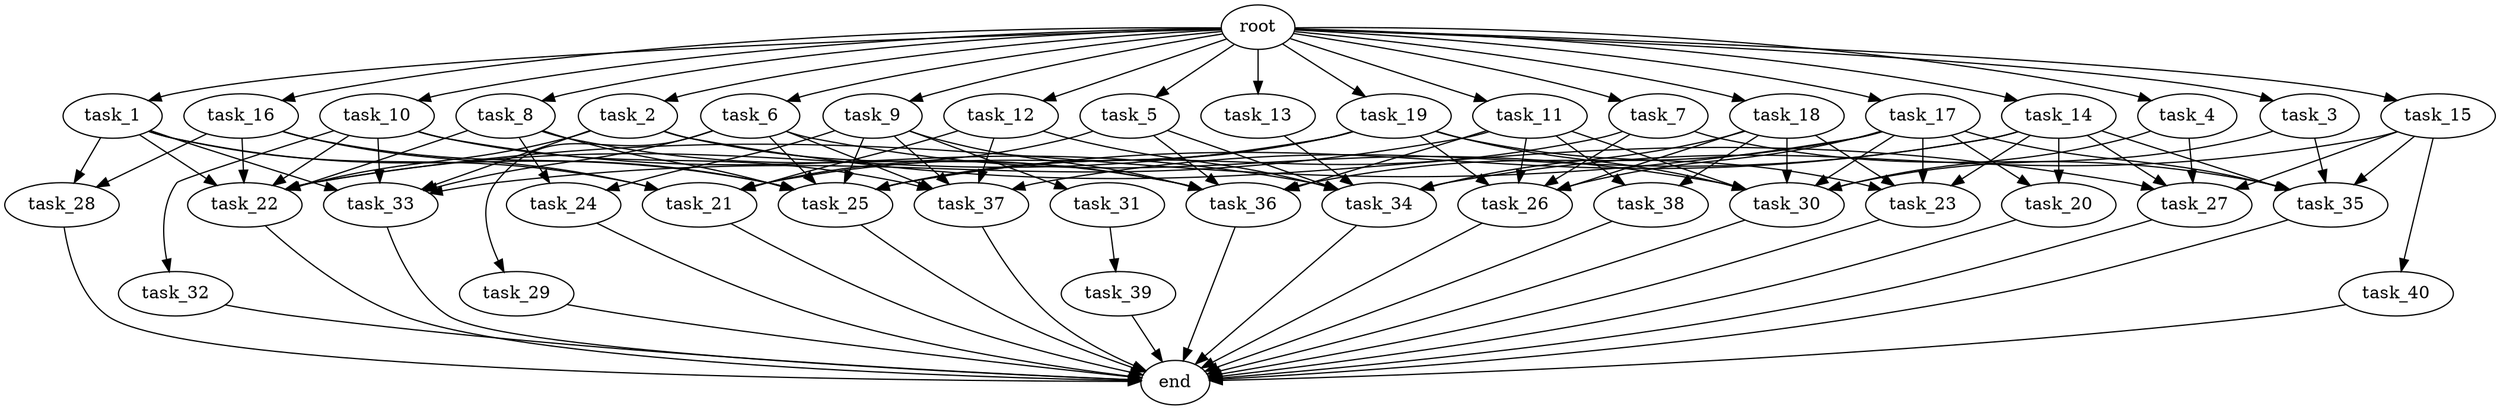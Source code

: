 digraph G {
  root [size="0.000000e+00"];
  task_1 [size="5.297375e+08"];
  task_2 [size="6.423506e+09"];
  task_3 [size="6.517327e+09"];
  task_4 [size="2.399363e+07"];
  task_5 [size="8.637385e+09"];
  task_6 [size="8.219859e+09"];
  task_7 [size="6.565800e+09"];
  task_8 [size="2.444667e+09"];
  task_9 [size="8.086547e+09"];
  task_10 [size="7.219479e+08"];
  task_11 [size="9.420715e+09"];
  task_12 [size="1.792879e+09"];
  task_13 [size="7.430717e+09"];
  task_14 [size="1.233616e+08"];
  task_15 [size="3.333705e+08"];
  task_16 [size="1.847677e+09"];
  task_17 [size="5.432441e+08"];
  task_18 [size="9.589417e+09"];
  task_19 [size="4.317940e+09"];
  task_20 [size="3.353071e+09"];
  task_21 [size="6.470672e+09"];
  task_22 [size="9.423867e+09"];
  task_23 [size="9.099626e+09"];
  task_24 [size="1.896500e+08"];
  task_25 [size="3.265083e+09"];
  task_26 [size="8.309593e+09"];
  task_27 [size="1.682829e+09"];
  task_28 [size="7.409264e+09"];
  task_29 [size="9.592805e+08"];
  task_30 [size="7.882825e+09"];
  task_31 [size="2.740577e+08"];
  task_32 [size="4.089168e+09"];
  task_33 [size="3.676452e+08"];
  task_34 [size="3.151056e+09"];
  task_35 [size="2.561689e+09"];
  task_36 [size="7.385615e+09"];
  task_37 [size="5.664332e+09"];
  task_38 [size="1.919140e+08"];
  task_39 [size="9.831056e+09"];
  task_40 [size="4.018552e+09"];
  end [size="0.000000e+00"];

  root -> task_1 [size="1.000000e-12"];
  root -> task_2 [size="1.000000e-12"];
  root -> task_3 [size="1.000000e-12"];
  root -> task_4 [size="1.000000e-12"];
  root -> task_5 [size="1.000000e-12"];
  root -> task_6 [size="1.000000e-12"];
  root -> task_7 [size="1.000000e-12"];
  root -> task_8 [size="1.000000e-12"];
  root -> task_9 [size="1.000000e-12"];
  root -> task_10 [size="1.000000e-12"];
  root -> task_11 [size="1.000000e-12"];
  root -> task_12 [size="1.000000e-12"];
  root -> task_13 [size="1.000000e-12"];
  root -> task_14 [size="1.000000e-12"];
  root -> task_15 [size="1.000000e-12"];
  root -> task_16 [size="1.000000e-12"];
  root -> task_17 [size="1.000000e-12"];
  root -> task_18 [size="1.000000e-12"];
  root -> task_19 [size="1.000000e-12"];
  task_1 -> task_21 [size="1.294134e+08"];
  task_1 -> task_22 [size="1.346267e+08"];
  task_1 -> task_25 [size="4.081354e+07"];
  task_1 -> task_28 [size="3.704632e+08"];
  task_1 -> task_33 [size="7.352903e+06"];
  task_2 -> task_22 [size="1.346267e+08"];
  task_2 -> task_27 [size="4.207071e+07"];
  task_2 -> task_33 [size="7.352903e+06"];
  task_2 -> task_36 [size="1.230936e+08"];
  task_3 -> task_30 [size="1.126118e+08"];
  task_3 -> task_35 [size="5.123379e+07"];
  task_4 -> task_27 [size="4.207071e+07"];
  task_4 -> task_30 [size="1.126118e+08"];
  task_5 -> task_21 [size="1.294134e+08"];
  task_5 -> task_34 [size="5.251760e+07"];
  task_5 -> task_36 [size="1.230936e+08"];
  task_6 -> task_25 [size="4.081354e+07"];
  task_6 -> task_29 [size="9.592805e+07"];
  task_6 -> task_30 [size="1.126118e+08"];
  task_6 -> task_33 [size="7.352903e+06"];
  task_6 -> task_37 [size="1.132866e+08"];
  task_7 -> task_25 [size="4.081354e+07"];
  task_7 -> task_26 [size="1.661919e+08"];
  task_7 -> task_35 [size="5.123379e+07"];
  task_8 -> task_22 [size="1.346267e+08"];
  task_8 -> task_24 [size="9.482500e+06"];
  task_8 -> task_25 [size="4.081354e+07"];
  task_8 -> task_36 [size="1.230936e+08"];
  task_9 -> task_24 [size="9.482500e+06"];
  task_9 -> task_25 [size="4.081354e+07"];
  task_9 -> task_31 [size="2.740577e+07"];
  task_9 -> task_36 [size="1.230936e+08"];
  task_9 -> task_37 [size="1.132866e+08"];
  task_10 -> task_22 [size="1.346267e+08"];
  task_10 -> task_32 [size="4.089168e+08"];
  task_10 -> task_33 [size="7.352903e+06"];
  task_10 -> task_34 [size="5.251760e+07"];
  task_10 -> task_37 [size="1.132866e+08"];
  task_11 -> task_26 [size="1.661919e+08"];
  task_11 -> task_30 [size="1.126118e+08"];
  task_11 -> task_33 [size="7.352903e+06"];
  task_11 -> task_36 [size="1.230936e+08"];
  task_11 -> task_38 [size="9.595702e+06"];
  task_12 -> task_21 [size="1.294134e+08"];
  task_12 -> task_34 [size="5.251760e+07"];
  task_12 -> task_37 [size="1.132866e+08"];
  task_13 -> task_34 [size="5.251760e+07"];
  task_14 -> task_20 [size="1.676536e+08"];
  task_14 -> task_23 [size="2.274907e+08"];
  task_14 -> task_25 [size="4.081354e+07"];
  task_14 -> task_27 [size="4.207071e+07"];
  task_14 -> task_35 [size="5.123379e+07"];
  task_14 -> task_37 [size="1.132866e+08"];
  task_15 -> task_27 [size="4.207071e+07"];
  task_15 -> task_34 [size="5.251760e+07"];
  task_15 -> task_35 [size="5.123379e+07"];
  task_15 -> task_40 [size="4.018552e+08"];
  task_16 -> task_21 [size="1.294134e+08"];
  task_16 -> task_22 [size="1.346267e+08"];
  task_16 -> task_25 [size="4.081354e+07"];
  task_16 -> task_28 [size="3.704632e+08"];
  task_17 -> task_20 [size="1.676536e+08"];
  task_17 -> task_22 [size="1.346267e+08"];
  task_17 -> task_23 [size="2.274907e+08"];
  task_17 -> task_26 [size="1.661919e+08"];
  task_17 -> task_30 [size="1.126118e+08"];
  task_17 -> task_35 [size="5.123379e+07"];
  task_17 -> task_36 [size="1.230936e+08"];
  task_18 -> task_23 [size="2.274907e+08"];
  task_18 -> task_26 [size="1.661919e+08"];
  task_18 -> task_30 [size="1.126118e+08"];
  task_18 -> task_34 [size="5.251760e+07"];
  task_18 -> task_38 [size="9.595702e+06"];
  task_19 -> task_21 [size="1.294134e+08"];
  task_19 -> task_22 [size="1.346267e+08"];
  task_19 -> task_23 [size="2.274907e+08"];
  task_19 -> task_25 [size="4.081354e+07"];
  task_19 -> task_26 [size="1.661919e+08"];
  task_19 -> task_30 [size="1.126118e+08"];
  task_20 -> end [size="1.000000e-12"];
  task_21 -> end [size="1.000000e-12"];
  task_22 -> end [size="1.000000e-12"];
  task_23 -> end [size="1.000000e-12"];
  task_24 -> end [size="1.000000e-12"];
  task_25 -> end [size="1.000000e-12"];
  task_26 -> end [size="1.000000e-12"];
  task_27 -> end [size="1.000000e-12"];
  task_28 -> end [size="1.000000e-12"];
  task_29 -> end [size="1.000000e-12"];
  task_30 -> end [size="1.000000e-12"];
  task_31 -> task_39 [size="9.831056e+08"];
  task_32 -> end [size="1.000000e-12"];
  task_33 -> end [size="1.000000e-12"];
  task_34 -> end [size="1.000000e-12"];
  task_35 -> end [size="1.000000e-12"];
  task_36 -> end [size="1.000000e-12"];
  task_37 -> end [size="1.000000e-12"];
  task_38 -> end [size="1.000000e-12"];
  task_39 -> end [size="1.000000e-12"];
  task_40 -> end [size="1.000000e-12"];
}
